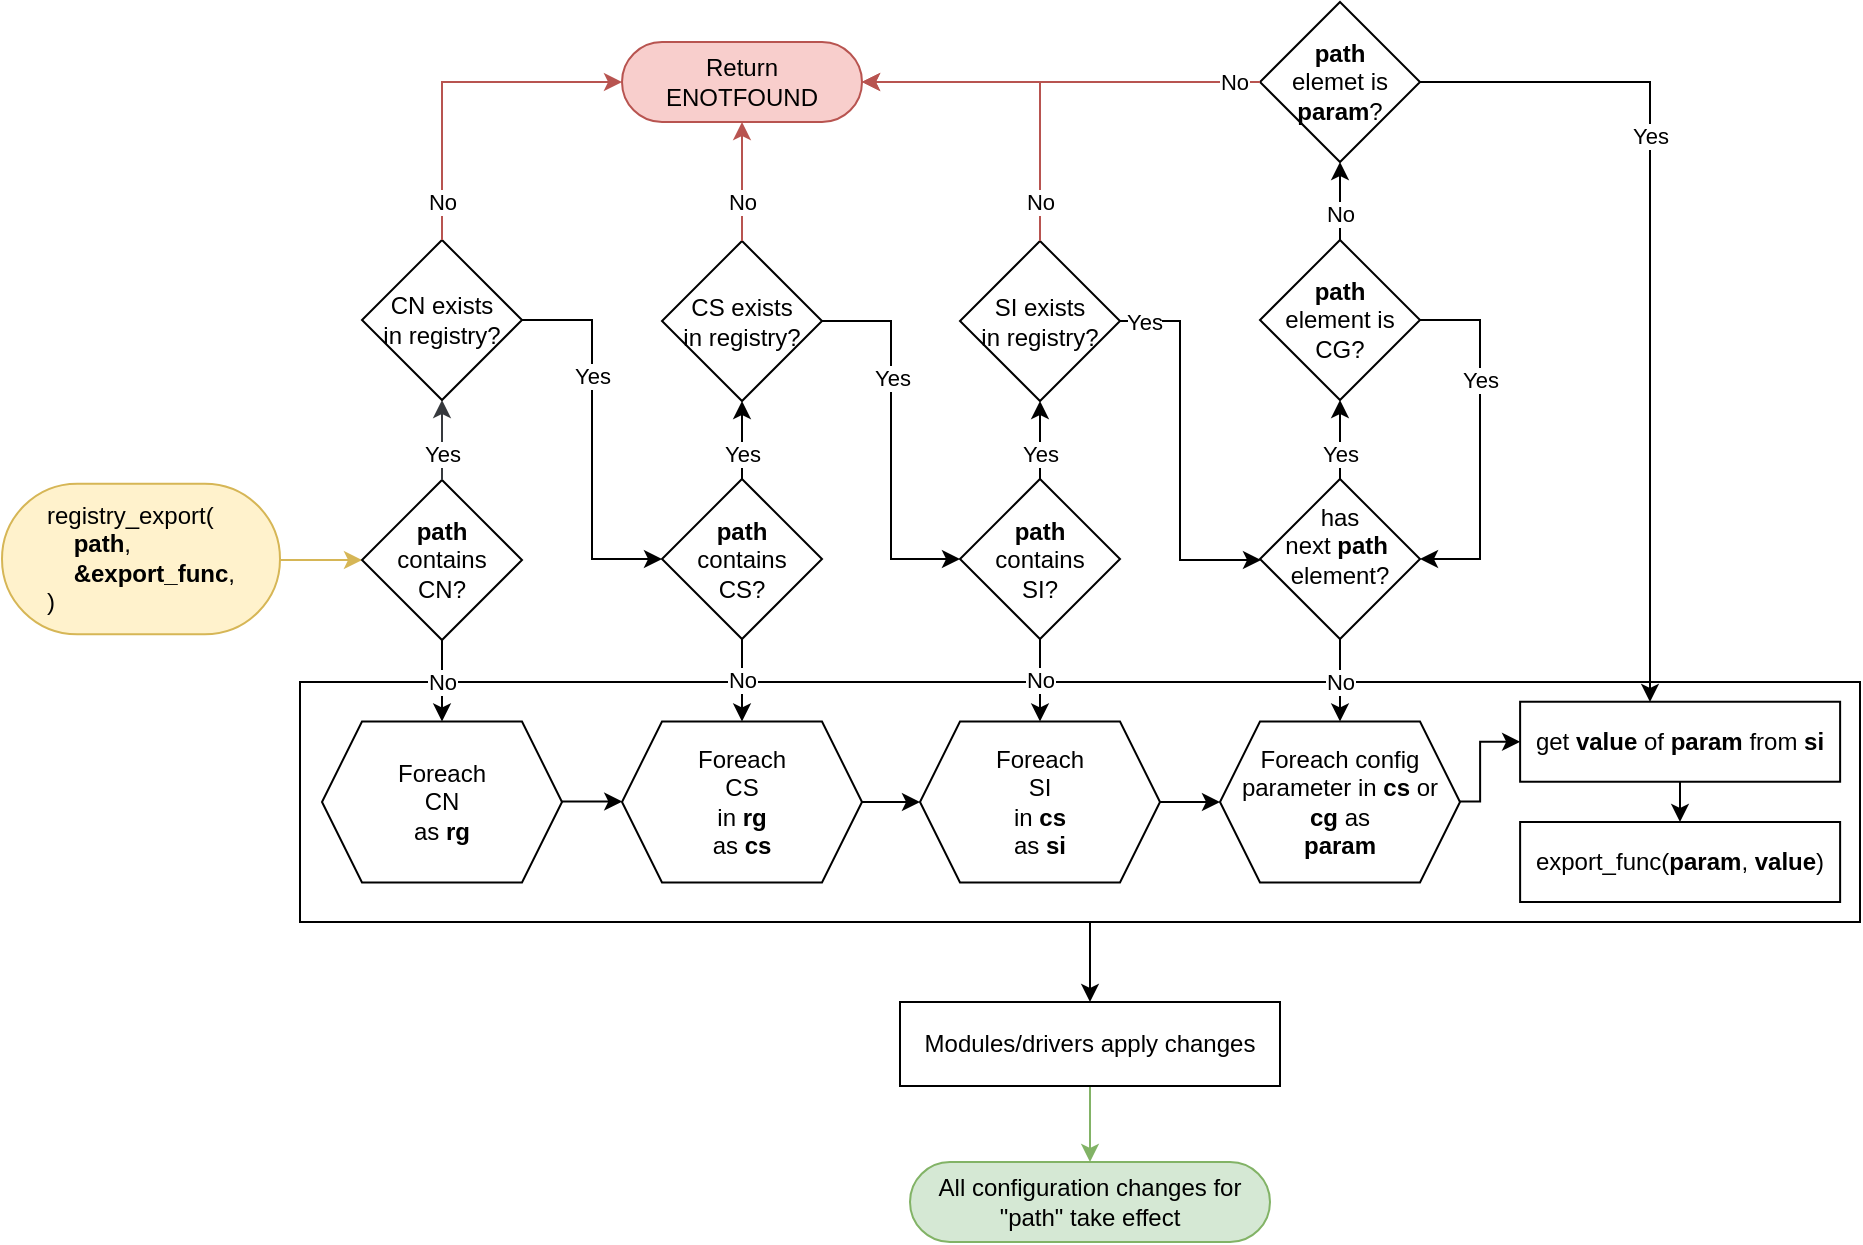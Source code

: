 <mxfile>
    <diagram id="fjN8D4Odn0497USpxgly" name="Page-1">
        <mxGraphModel dx="2487" dy="779" grid="1" gridSize="10" guides="1" tooltips="1" connect="1" arrows="1" fold="1" page="1" pageScale="1" pageWidth="1169" pageHeight="827" background="#FFFFFF" math="0" shadow="0">
            <root>
                <mxCell id="0"/>
                <mxCell id="1" parent="0"/>
                <mxCell id="335" value="" style="rounded=0;whiteSpace=wrap;html=1;verticalAlign=top;" parent="1" vertex="1">
                    <mxGeometry x="-971" y="380" width="780" height="120" as="geometry"/>
                </mxCell>
                <mxCell id="336" style="edgeStyle=elbowEdgeStyle;rounded=0;html=1;fillColor=#fff2cc;strokeColor=#d6b656;" parent="1" source="385" target="338" edge="1">
                    <mxGeometry relative="1" as="geometry">
                        <mxPoint x="-981" y="319" as="sourcePoint"/>
                        <mxPoint x="-1100" y="434" as="targetPoint"/>
                        <Array as="points">
                            <mxPoint x="-960" y="319"/>
                            <mxPoint x="-900" y="269"/>
                            <mxPoint x="-970" y="319"/>
                            <mxPoint x="-1060" y="389"/>
                        </Array>
                    </mxGeometry>
                </mxCell>
                <mxCell id="337" value="No" style="edgeStyle=elbowEdgeStyle;rounded=0;html=1;" parent="1" source="338" target="339" edge="1">
                    <mxGeometry relative="1" as="geometry">
                        <mxPoint x="-975" y="434" as="targetPoint"/>
                        <mxPoint x="-970" y="434" as="sourcePoint"/>
                    </mxGeometry>
                </mxCell>
                <mxCell id="338" value="&lt;b&gt;path&lt;/b&gt;&lt;br&gt;contains&lt;br&gt;CN?" style="rhombus;whiteSpace=wrap;html=1;" parent="1" vertex="1">
                    <mxGeometry x="-940" y="279" width="80" height="80" as="geometry"/>
                </mxCell>
                <mxCell id="339" value="Foreach&lt;br&gt;CN&lt;br&gt;as &lt;b&gt;rg&lt;/b&gt;" style="shape=hexagon;perimeter=hexagonPerimeter2;whiteSpace=wrap;html=1;fixedSize=1;" parent="1" vertex="1">
                    <mxGeometry x="-960" y="399.75" width="120" height="80.5" as="geometry"/>
                </mxCell>
                <mxCell id="340" style="edgeStyle=elbowEdgeStyle;rounded=0;html=1;" parent="1" source="339" target="343" edge="1">
                    <mxGeometry relative="1" as="geometry">
                        <mxPoint x="-830" y="435.75" as="targetPoint"/>
                        <mxPoint x="-650" y="785.75" as="sourcePoint"/>
                        <Array as="points">
                            <mxPoint x="-830" y="439.75"/>
                            <mxPoint x="-750" y="500.75"/>
                        </Array>
                    </mxGeometry>
                </mxCell>
                <mxCell id="341" value="&lt;b&gt;path&lt;br&gt;&lt;/b&gt;contains&lt;br&gt;CS?" style="rhombus;whiteSpace=wrap;html=1;" parent="1" vertex="1">
                    <mxGeometry x="-790" y="278.5" width="80" height="80" as="geometry"/>
                </mxCell>
                <mxCell id="342" value="No" style="edgeStyle=elbowEdgeStyle;rounded=0;html=1;" parent="1" source="341" target="343" edge="1">
                    <mxGeometry relative="1" as="geometry">
                        <mxPoint x="-1000" y="549" as="targetPoint"/>
                        <mxPoint x="-1010" y="444" as="sourcePoint"/>
                        <Array as="points">
                            <mxPoint x="-750" y="389"/>
                            <mxPoint x="-780" y="379"/>
                            <mxPoint x="-690" y="409"/>
                        </Array>
                    </mxGeometry>
                </mxCell>
                <mxCell id="343" value="Foreach&lt;br&gt;CS&lt;br&gt;in &lt;b&gt;rg&lt;/b&gt;&lt;br&gt;as &lt;b&gt;cs&lt;/b&gt;" style="shape=hexagon;perimeter=hexagonPerimeter2;whiteSpace=wrap;html=1;fixedSize=1;" parent="1" vertex="1">
                    <mxGeometry x="-810" y="399.75" width="120" height="80.5" as="geometry"/>
                </mxCell>
                <mxCell id="344" value="&lt;b&gt;path&lt;/b&gt;&lt;br&gt;contains&lt;br&gt;SI?" style="rhombus;whiteSpace=wrap;html=1;" parent="1" vertex="1">
                    <mxGeometry x="-641" y="278.5" width="80" height="80" as="geometry"/>
                </mxCell>
                <mxCell id="345" style="edgeStyle=elbowEdgeStyle;rounded=0;html=1;" parent="1" source="343" target="347" edge="1">
                    <mxGeometry relative="1" as="geometry">
                        <mxPoint x="-830" y="555.75" as="targetPoint"/>
                        <mxPoint x="-920" y="590.75" as="sourcePoint"/>
                    </mxGeometry>
                </mxCell>
                <mxCell id="346" value="No" style="edgeStyle=elbowEdgeStyle;rounded=0;html=1;" parent="1" source="344" target="347" edge="1">
                    <mxGeometry relative="1" as="geometry">
                        <mxPoint x="-1000" y="669" as="targetPoint"/>
                        <mxPoint x="-1020" y="669" as="sourcePoint"/>
                        <Array as="points"/>
                    </mxGeometry>
                </mxCell>
                <mxCell id="347" value="Foreach&lt;br&gt;SI&lt;br&gt;in &lt;b&gt;cs&lt;/b&gt;&lt;br&gt;as &lt;b&gt;si&lt;/b&gt;" style="shape=hexagon;perimeter=hexagonPerimeter2;whiteSpace=wrap;html=1;fixedSize=1;" parent="1" vertex="1">
                    <mxGeometry x="-661" y="399.75" width="120" height="80.5" as="geometry"/>
                </mxCell>
                <mxCell id="348" value="" style="edgeStyle=elbowEdgeStyle;rounded=0;html=1;elbow=vertical;" parent="1" source="347" target="351" edge="1">
                    <mxGeometry relative="1" as="geometry">
                        <mxPoint x="-469.88" y="360.25" as="targetPoint"/>
                        <mxPoint x="-540.004" y="360.25" as="sourcePoint"/>
                        <Array as="points">
                            <mxPoint x="-541" y="431.75"/>
                            <mxPoint x="-471" y="250.75"/>
                            <mxPoint x="-511" y="421.75"/>
                            <mxPoint x="-501" y="439.75"/>
                            <mxPoint x="-510" y="439.75"/>
                            <mxPoint x="-509.88" y="360.25"/>
                            <mxPoint x="-919.88" y="691.25"/>
                            <mxPoint x="-989.88" y="661.25"/>
                            <mxPoint x="-989.88" y="661.25"/>
                            <mxPoint x="-1129.88" y="691.25"/>
                            <mxPoint x="-969.88" y="631.25"/>
                            <mxPoint x="-1099.88" y="701.25"/>
                            <mxPoint x="-1109.88" y="721.25"/>
                        </Array>
                    </mxGeometry>
                </mxCell>
                <mxCell id="351" value="Foreach config parameter in &lt;b&gt;cs&lt;/b&gt; or &lt;b&gt;cg&lt;/b&gt;&amp;nbsp;as&lt;br&gt;&lt;b&gt;param&lt;/b&gt;" style="shape=hexagon;perimeter=hexagonPerimeter2;whiteSpace=wrap;html=1;fixedSize=1;" parent="1" vertex="1">
                    <mxGeometry x="-511" y="399.75" width="120" height="80.5" as="geometry"/>
                </mxCell>
                <mxCell id="354" value="All configuration changes for &quot;path&quot; take effect" style="rounded=1;whiteSpace=wrap;html=1;arcSize=50;fillColor=#d5e8d4;strokeColor=#82b366;" parent="1" vertex="1">
                    <mxGeometry x="-666" y="620" width="180" height="40" as="geometry"/>
                </mxCell>
                <mxCell id="355" style="edgeStyle=elbowEdgeStyle;rounded=0;html=1;fillColor=#d5e8d4;strokeColor=#82b366;" parent="1" source="356" target="354" edge="1">
                    <mxGeometry relative="1" as="geometry">
                        <mxPoint x="-471" y="649.75" as="targetPoint"/>
                        <mxPoint x="-386" y="675.25" as="sourcePoint"/>
                    </mxGeometry>
                </mxCell>
                <mxCell id="356" value="Modules/drivers apply changes" style="rounded=0;whiteSpace=wrap;html=1;" parent="1" vertex="1">
                    <mxGeometry x="-671" y="540" width="190" height="42" as="geometry"/>
                </mxCell>
                <mxCell id="357" style="edgeStyle=elbowEdgeStyle;rounded=0;html=1;" parent="1" source="335" target="356" edge="1">
                    <mxGeometry relative="1" as="geometry">
                        <mxPoint x="-695.111" y="698.5" as="targetPoint"/>
                        <mxPoint x="-561" y="500" as="sourcePoint"/>
                        <Array as="points">
                            <mxPoint x="-576" y="520"/>
                            <mxPoint x="-541" y="570"/>
                            <mxPoint x="-374.88" y="629.5"/>
                        </Array>
                    </mxGeometry>
                </mxCell>
                <mxCell id="358" value="Return&lt;br&gt;ENOTFOUND" style="rounded=1;whiteSpace=wrap;html=1;arcSize=50;fillColor=#f8cecc;strokeColor=#b85450;" parent="1" vertex="1">
                    <mxGeometry x="-810" y="60" width="120" height="40" as="geometry"/>
                </mxCell>
                <mxCell id="359" value="Yes" style="edgeStyle=elbowEdgeStyle;rounded=0;html=1;fillColor=#cdeb8b;strokeColor=#36393d;" parent="1" source="338" target="360" edge="1">
                    <mxGeometry x="-0.333" relative="1" as="geometry">
                        <mxPoint x="-780" y="328.5" as="targetPoint"/>
                        <mxPoint x="-850" y="329" as="sourcePoint"/>
                        <Array as="points">
                            <mxPoint x="-900" y="259"/>
                        </Array>
                        <mxPoint as="offset"/>
                    </mxGeometry>
                </mxCell>
                <mxCell id="360" value="CN exists&lt;br&gt;in registry?" style="rhombus;whiteSpace=wrap;html=1;" parent="1" vertex="1">
                    <mxGeometry x="-940" y="159" width="80" height="80" as="geometry"/>
                </mxCell>
                <mxCell id="361" value="Yes" style="rounded=0;html=1;edgeStyle=elbowEdgeStyle;" parent="1" source="360" target="341" edge="1">
                    <mxGeometry x="-0.333" relative="1" as="geometry">
                        <mxPoint x="-890" y="249" as="targetPoint"/>
                        <mxPoint x="-890" y="289" as="sourcePoint"/>
                        <mxPoint as="offset"/>
                    </mxGeometry>
                </mxCell>
                <mxCell id="362" value="No" style="edgeStyle=elbowEdgeStyle;rounded=0;html=1;fillColor=#f8cecc;strokeColor=#b85450;" parent="1" source="360" target="358" edge="1">
                    <mxGeometry x="-0.775" relative="1" as="geometry">
                        <mxPoint x="-890" y="229" as="targetPoint"/>
                        <mxPoint x="-900.0" y="139" as="sourcePoint"/>
                        <Array as="points">
                            <mxPoint x="-900" y="80"/>
                            <mxPoint x="-900" y="100"/>
                            <mxPoint x="-900" y="90"/>
                            <mxPoint x="-870" y="90"/>
                            <mxPoint x="-900" y="99"/>
                        </Array>
                        <mxPoint as="offset"/>
                    </mxGeometry>
                </mxCell>
                <mxCell id="363" value="Yes" style="edgeStyle=elbowEdgeStyle;rounded=0;html=1;" parent="1" source="341" target="364" edge="1">
                    <mxGeometry x="-0.333" relative="1" as="geometry">
                        <mxPoint x="-630" y="329" as="targetPoint"/>
                        <mxPoint x="-750" y="280" as="sourcePoint"/>
                        <Array as="points">
                            <mxPoint x="-750" y="259.5"/>
                        </Array>
                        <mxPoint as="offset"/>
                    </mxGeometry>
                </mxCell>
                <mxCell id="364" value="CS exists&lt;br&gt;in registry?" style="rhombus;whiteSpace=wrap;html=1;" parent="1" vertex="1">
                    <mxGeometry x="-790" y="159.5" width="80" height="80" as="geometry"/>
                </mxCell>
                <mxCell id="365" value="Yes" style="rounded=0;html=1;edgeStyle=elbowEdgeStyle;" parent="1" source="364" target="344" edge="1">
                    <mxGeometry x="-0.333" relative="1" as="geometry">
                        <mxPoint x="-640.0" y="319" as="targetPoint"/>
                        <mxPoint x="-740" y="289.5" as="sourcePoint"/>
                        <mxPoint as="offset"/>
                    </mxGeometry>
                </mxCell>
                <mxCell id="366" value="No" style="edgeStyle=elbowEdgeStyle;rounded=0;html=1;fillColor=#f8cecc;strokeColor=#b85450;" parent="1" source="364" target="358" edge="1">
                    <mxGeometry x="-0.344" relative="1" as="geometry">
                        <mxPoint x="-660.0" y="99.5" as="targetPoint"/>
                        <mxPoint x="-750.0" y="139.5" as="sourcePoint"/>
                        <Array as="points">
                            <mxPoint x="-750" y="99.5"/>
                        </Array>
                        <mxPoint as="offset"/>
                    </mxGeometry>
                </mxCell>
                <mxCell id="367" value="Yes" style="edgeStyle=elbowEdgeStyle;rounded=0;html=1;" parent="1" source="344" target="368" edge="1">
                    <mxGeometry x="-0.333" relative="1" as="geometry">
                        <mxPoint x="-479.88" y="329" as="targetPoint"/>
                        <mxPoint x="-599.88" y="279.5" as="sourcePoint"/>
                        <Array as="points">
                            <mxPoint x="-601" y="250"/>
                            <mxPoint x="-591" y="250"/>
                            <mxPoint x="-600" y="259"/>
                            <mxPoint x="-560" y="269"/>
                        </Array>
                        <mxPoint as="offset"/>
                    </mxGeometry>
                </mxCell>
                <mxCell id="368" value="SI exists&lt;br&gt;in registry?" style="rhombus;whiteSpace=wrap;html=1;" parent="1" vertex="1">
                    <mxGeometry x="-641" y="159.5" width="80" height="80" as="geometry"/>
                </mxCell>
                <mxCell id="369" value="Yes" style="rounded=0;html=1;edgeStyle=elbowEdgeStyle;" parent="1" source="368" target="374" edge="1">
                    <mxGeometry x="-0.878" relative="1" as="geometry">
                        <mxPoint x="-489.88" y="319" as="targetPoint"/>
                        <mxPoint x="-589.88" y="289.5" as="sourcePoint"/>
                        <mxPoint as="offset"/>
                        <Array as="points">
                            <mxPoint x="-531" y="319"/>
                            <mxPoint x="-451" y="330"/>
                        </Array>
                    </mxGeometry>
                </mxCell>
                <mxCell id="370" value="No" style="edgeStyle=elbowEdgeStyle;rounded=0;html=1;fillColor=#f8cecc;strokeColor=#b85450;" parent="1" source="368" target="358" edge="1">
                    <mxGeometry x="-0.768" relative="1" as="geometry">
                        <mxPoint x="-509.88" y="119.5" as="targetPoint"/>
                        <mxPoint x="-589.88" y="289.5" as="sourcePoint"/>
                        <Array as="points">
                            <mxPoint x="-601" y="80"/>
                            <mxPoint x="-601" y="100"/>
                            <mxPoint x="-591" y="100"/>
                            <mxPoint x="-600" y="100"/>
                            <mxPoint x="-600" y="100"/>
                            <mxPoint x="-600" y="100"/>
                            <mxPoint x="-641" y="100"/>
                            <mxPoint x="-600" y="90"/>
                            <mxPoint x="-599.88" y="119.5"/>
                        </Array>
                        <mxPoint as="offset"/>
                    </mxGeometry>
                </mxCell>
                <mxCell id="372" value="Yes" style="rounded=0;html=1;edgeStyle=elbowEdgeStyle;" parent="1" source="374" target="373" edge="1">
                    <mxGeometry x="-0.333" relative="1" as="geometry">
                        <mxPoint x="-451.333" y="239.5" as="targetPoint"/>
                        <mxPoint x="-139.857" y="98.357" as="sourcePoint"/>
                        <mxPoint as="offset"/>
                    </mxGeometry>
                </mxCell>
                <mxCell id="373" value="&lt;b&gt;path&lt;/b&gt;&lt;br&gt;element is&lt;br&gt;CG?" style="rhombus;whiteSpace=wrap;html=1;" parent="1" vertex="1">
                    <mxGeometry x="-491" y="159" width="80" height="80" as="geometry"/>
                </mxCell>
                <mxCell id="374" value="&lt;font style=&quot;font-size: 12px&quot;&gt;has &lt;br&gt;next&amp;nbsp;&lt;b&gt;path&amp;nbsp;&lt;br&gt;&lt;/b&gt;element?&lt;br&gt;&lt;br&gt;&lt;/font&gt;" style="rhombus;whiteSpace=wrap;html=1;verticalAlign=middle;horizontal=1;" parent="1" vertex="1">
                    <mxGeometry x="-491" y="278.5" width="80" height="80" as="geometry"/>
                </mxCell>
                <mxCell id="375" value="Yes" style="rounded=0;html=1;edgeStyle=elbowEdgeStyle;" parent="1" source="373" target="374" edge="1">
                    <mxGeometry x="-0.333" relative="1" as="geometry">
                        <mxPoint x="-130.833" y="150" as="targetPoint"/>
                        <mxPoint x="-130.833" y="109.833" as="sourcePoint"/>
                        <mxPoint as="offset"/>
                        <Array as="points">
                            <mxPoint x="-381" y="199"/>
                            <mxPoint x="-381" y="230"/>
                            <mxPoint x="-71" y="160"/>
                        </Array>
                    </mxGeometry>
                </mxCell>
                <mxCell id="376" value="No" style="rounded=0;html=1;edgeStyle=elbowEdgeStyle;" parent="1" source="373" target="377" edge="1">
                    <mxGeometry x="-0.333" relative="1" as="geometry">
                        <mxPoint x="-51" y="390" as="targetPoint"/>
                        <mxPoint x="-91.0" y="270" as="sourcePoint"/>
                        <mxPoint as="offset"/>
                        <Array as="points">
                            <mxPoint x="-451" y="70"/>
                            <mxPoint x="-201" y="190"/>
                            <mxPoint x="-141" y="340"/>
                            <mxPoint x="19" y="370"/>
                            <mxPoint x="-61" y="170"/>
                        </Array>
                    </mxGeometry>
                </mxCell>
                <mxCell id="377" value="&lt;b&gt;path&lt;/b&gt;&lt;br&gt;elemet is&lt;br&gt;&lt;b&gt;param&lt;/b&gt;?" style="rhombus;whiteSpace=wrap;html=1;" parent="1" vertex="1">
                    <mxGeometry x="-491" y="40" width="80" height="80" as="geometry"/>
                </mxCell>
                <mxCell id="378" value="Yes" style="rounded=0;html=1;edgeStyle=elbowEdgeStyle;" parent="1" source="377" edge="1">
                    <mxGeometry x="-0.333" relative="1" as="geometry">
                        <mxPoint x="-296" y="390" as="targetPoint"/>
                        <mxPoint x="-131.0" y="310" as="sourcePoint"/>
                        <mxPoint as="offset"/>
                        <Array as="points">
                            <mxPoint x="-296" y="250"/>
                            <mxPoint x="29" y="380"/>
                            <mxPoint x="29" y="380"/>
                            <mxPoint x="-51" y="180"/>
                        </Array>
                    </mxGeometry>
                </mxCell>
                <mxCell id="379" value="No" style="rounded=0;html=1;edgeStyle=elbowEdgeStyle;" parent="1" source="374" target="351" edge="1">
                    <mxGeometry x="0.042" relative="1" as="geometry">
                        <mxPoint x="-401" y="328.5" as="targetPoint"/>
                        <mxPoint x="-401" y="140" as="sourcePoint"/>
                        <mxPoint as="offset"/>
                        <Array as="points">
                            <mxPoint x="-451" y="380"/>
                            <mxPoint x="-61" y="170"/>
                        </Array>
                    </mxGeometry>
                </mxCell>
                <mxCell id="380" value="No" style="edgeStyle=elbowEdgeStyle;rounded=0;html=1;fillColor=#f8cecc;strokeColor=#b85450;" parent="1" source="377" target="358" edge="1">
                    <mxGeometry x="-0.866" relative="1" as="geometry">
                        <mxPoint x="-680" y="110" as="targetPoint"/>
                        <mxPoint x="-590" y="169.62" as="sourcePoint"/>
                        <Array as="points">
                            <mxPoint x="-531" y="80"/>
                            <mxPoint x="-601" y="100"/>
                            <mxPoint x="-590" y="110"/>
                            <mxPoint x="-631" y="110"/>
                            <mxPoint x="-590" y="100"/>
                            <mxPoint x="-589.88" y="129.5"/>
                        </Array>
                        <mxPoint as="offset"/>
                    </mxGeometry>
                </mxCell>
                <mxCell id="381" value="" style="edgeStyle=elbowEdgeStyle;rounded=0;html=1;" parent="1" target="383" edge="1">
                    <mxGeometry relative="1" as="geometry">
                        <mxPoint x="-360.94" y="409.81" as="targetPoint"/>
                        <mxPoint as="offset"/>
                        <mxPoint x="-391.0" y="439.81" as="sourcePoint"/>
                        <Array as="points">
                            <mxPoint x="-380.94" y="439.81"/>
                            <mxPoint x="-280.94" y="329.81"/>
                            <mxPoint x="-380.94" y="439.81"/>
                            <mxPoint x="-370.94" y="439.81"/>
                            <mxPoint x="-370.94" y="449.81"/>
                            <mxPoint x="-370.94" y="437.81"/>
                            <mxPoint x="-230.94" y="417.81"/>
                            <mxPoint x="-320.94" y="463.81"/>
                            <mxPoint x="-500.94" y="359.81"/>
                            <mxPoint x="-394.82" y="318.81"/>
                            <mxPoint x="-439.82" y="328.81"/>
                        </Array>
                    </mxGeometry>
                </mxCell>
                <mxCell id="382" value="export_func(&lt;b&gt;param&lt;/b&gt;, &lt;b&gt;value&lt;/b&gt;)" style="rounded=0;whiteSpace=wrap;html=1;" parent="1" vertex="1">
                    <mxGeometry x="-360.94" y="450.0" width="160" height="40" as="geometry"/>
                </mxCell>
                <mxCell id="383" value="get &lt;b&gt;value&lt;/b&gt; of&amp;nbsp;&lt;b&gt;param&lt;/b&gt;&amp;nbsp;from &lt;b&gt;si&lt;/b&gt;" style="rounded=0;whiteSpace=wrap;html=1;" parent="1" vertex="1">
                    <mxGeometry x="-360.94" y="389.87" width="160" height="40" as="geometry"/>
                </mxCell>
                <mxCell id="384" value="" style="edgeStyle=elbowEdgeStyle;rounded=0;html=1;" parent="1" source="383" target="382" edge="1">
                    <mxGeometry relative="1" as="geometry">
                        <mxPoint x="-350.94" y="454.62" as="targetPoint"/>
                        <mxPoint as="offset"/>
                        <mxPoint x="-393.94" y="454.62" as="sourcePoint"/>
                    </mxGeometry>
                </mxCell>
                <mxCell id="385" value="&lt;div style=&quot;text-align: left&quot;&gt;&lt;span&gt;registry_export(&lt;/span&gt;&lt;/div&gt;&lt;div style=&quot;text-align: left&quot;&gt;&lt;b&gt;&amp;nbsp; &amp;nbsp; path&lt;/b&gt;&lt;span style=&quot;text-align: left&quot;&gt;,&lt;/span&gt;&lt;/div&gt;&lt;span style=&quot;text-align: left&quot;&gt;&amp;nbsp; &amp;nbsp;&amp;nbsp;&lt;/span&gt;&lt;b&gt;&amp;amp;export_func&lt;/b&gt;&lt;span style=&quot;text-align: left&quot;&gt;,&lt;/span&gt;&lt;br style=&quot;text-align: left&quot;&gt;&lt;div style=&quot;text-align: left&quot;&gt;&lt;span&gt;)&lt;/span&gt;&lt;/div&gt;" style="rounded=1;whiteSpace=wrap;html=1;arcSize=50;fillColor=#fff2cc;strokeColor=#d6b656;" parent="1" vertex="1">
                    <mxGeometry x="-1120" y="280.87" width="139" height="75.25" as="geometry"/>
                </mxCell>
            </root>
        </mxGraphModel>
    </diagram>
</mxfile>